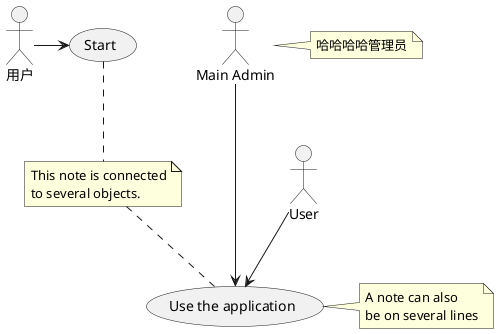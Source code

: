 @startuml
'https://plantuml.com/use-case-diagram

:Main Admin: as Admin
(Use the application) as (Use)

用户 -> (Start)
User --> (Use)

Admin ---> (Use)

note right of Admin : 哈哈哈哈管理员

note right of (Use)
A note can also
be on several lines
end note

note "This note is connected\nto several objects." as N2
(Start) .. N2
N2 .. (Use)
@enduml